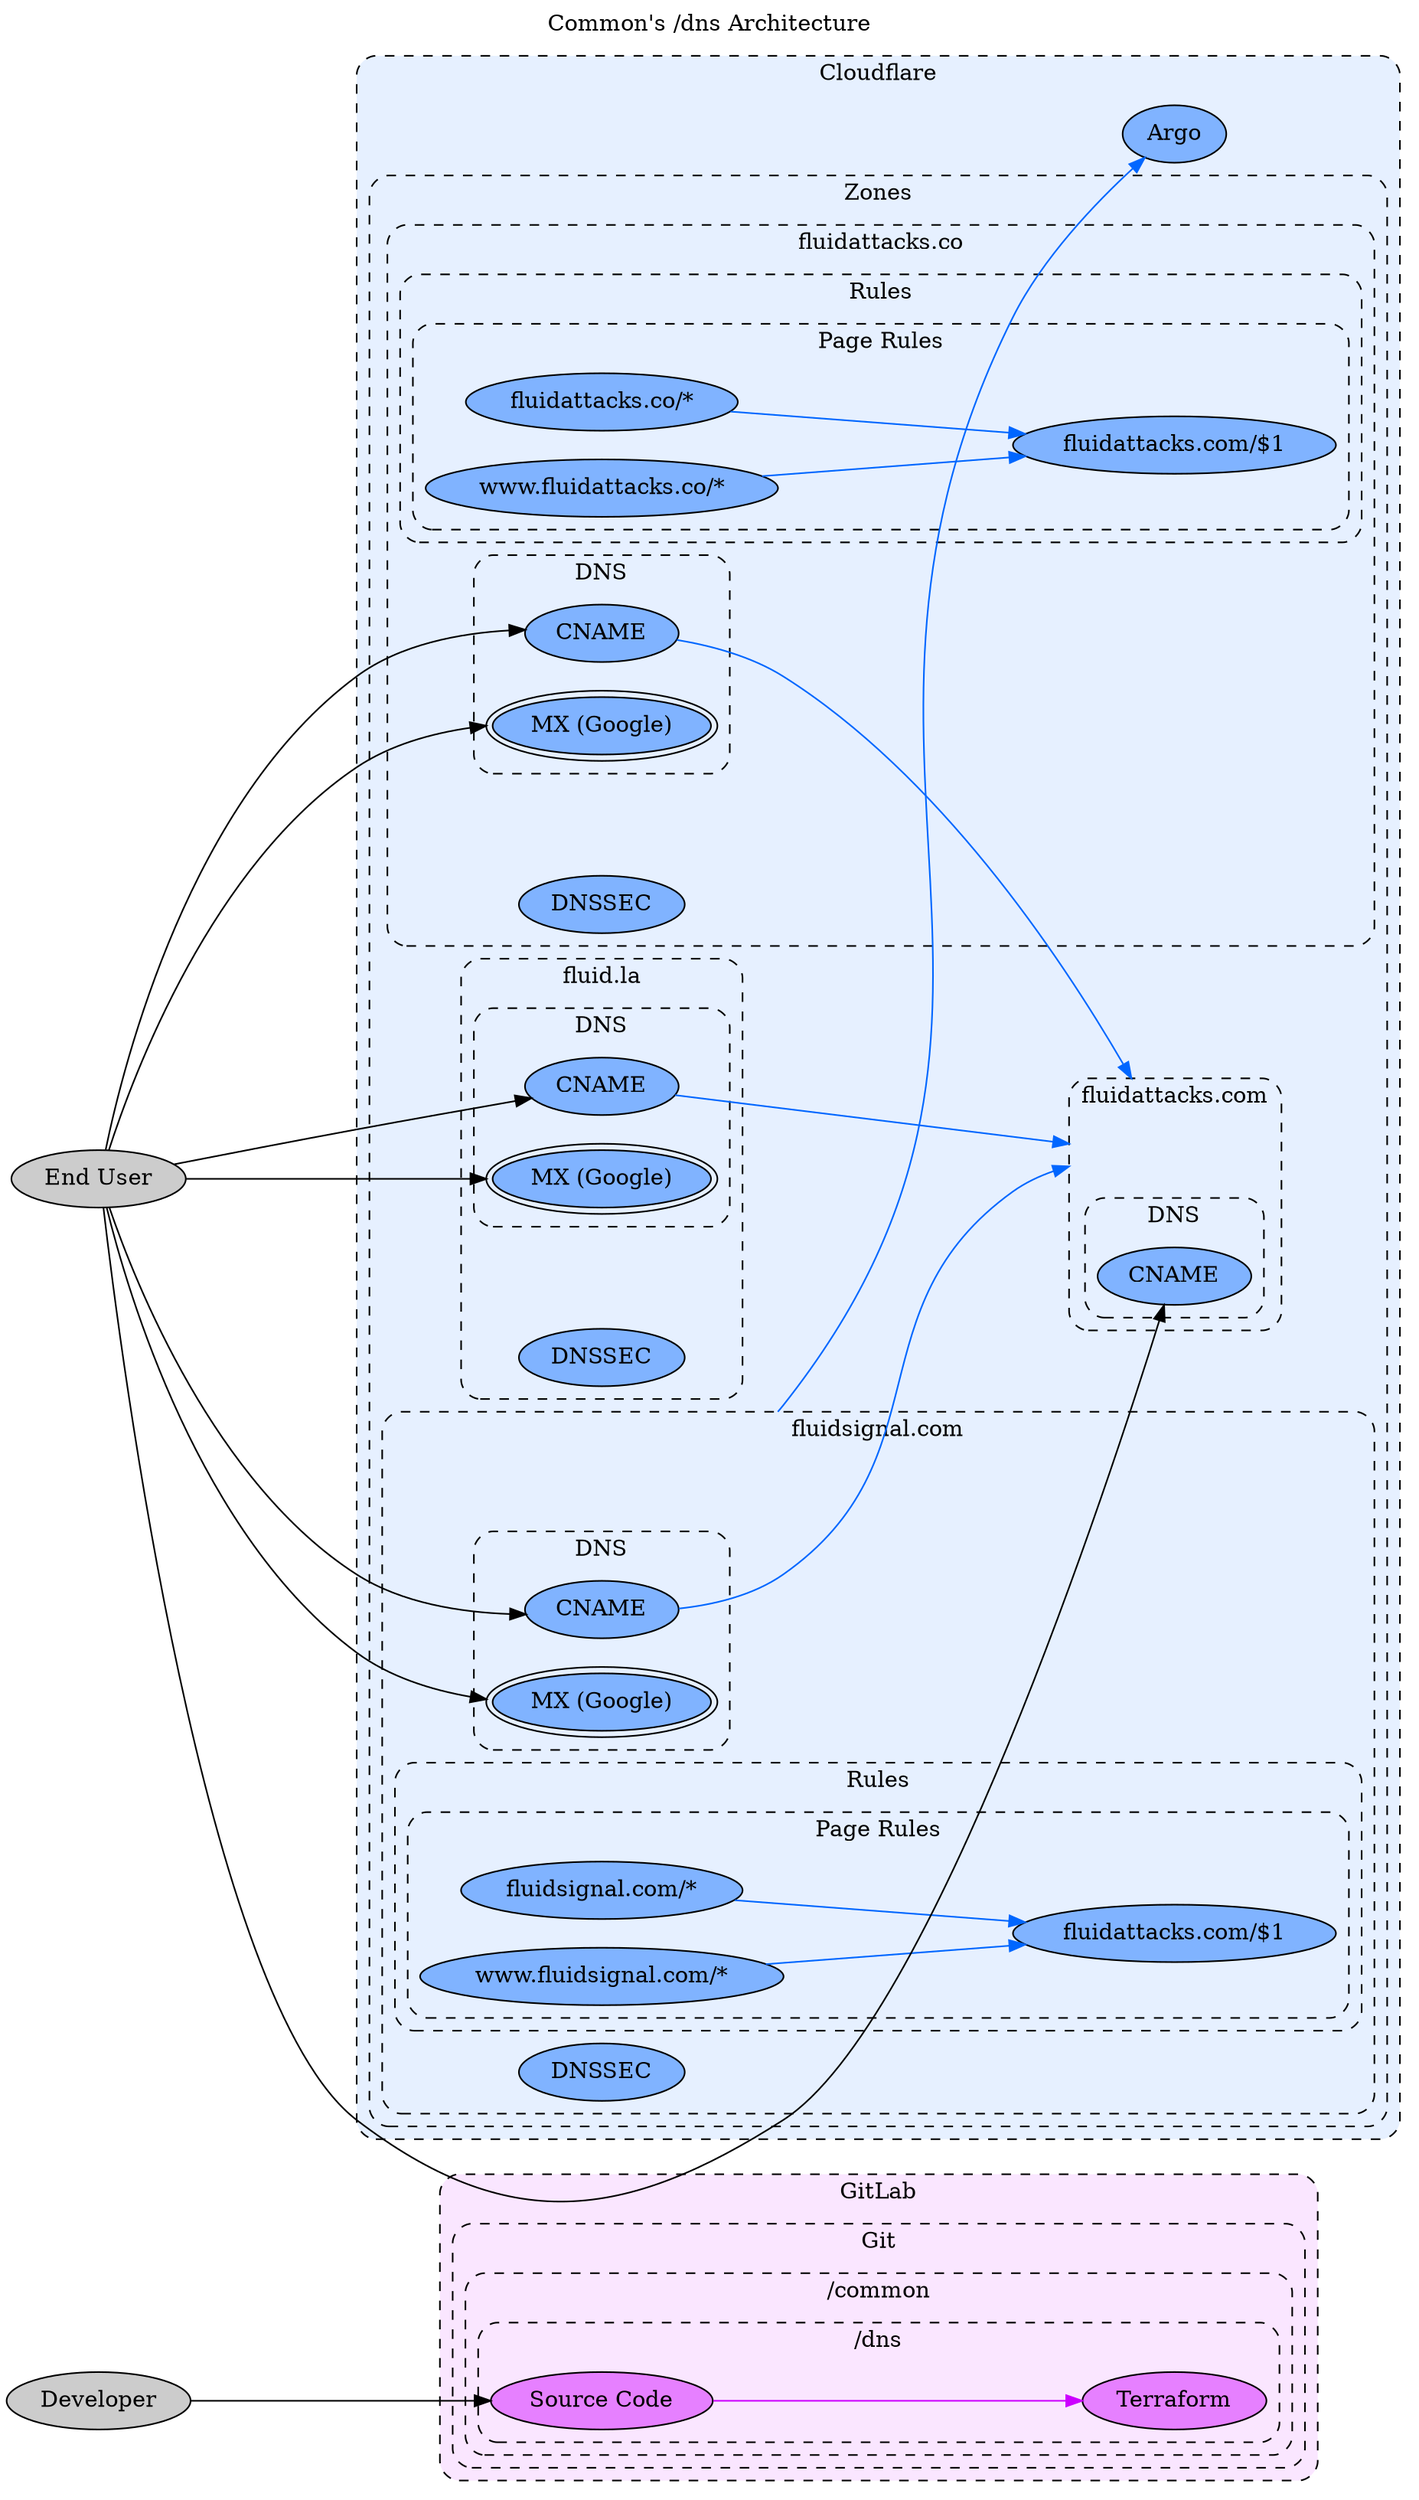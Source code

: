 // SPDX-FileCopyrightText: 2022 Fluid Attacks <development@fluidattacks.com>
//
// SPDX-License-Identifier: MPL-2.0

digraph status {
  label="Common's /dns Architecture"
  labelloc="t"
  compound="true"
  concentrate="true"
  layout="dot"
  scale="scalexy"
  rankdir="LR"
  ranksep="2.0"

  node[style="filled"]
  graph[style="dashed,rounded"]

  subgraph cluster_gitlab {
    label="GitLab"
    bgcolor="0.8 0.1 1.0"
    node[fillcolor="0.8 0.5 1.0"]

    subgraph cluster_gitlab_git {
      label="Git"

      subgraph cluster_gitlab_git_common {
        label="/common"

        subgraph cluster_gitlab_git_common_dns {
          label="/dns"

          gitlab_git_common_dns[label="Source Code"]
          gitlab_git_common_dns_terraform[label="Terraform"]
        }
      }
    }
  }

  subgraph cluster_cloudflare {
    label="Cloudflare"
    bgcolor="0.6 0.1 1.0"
    node[fillcolor="0.6 0.5 1.0"]

    cloudflare_argo[label="Argo"]

    subgraph cluster_cloudflare_zones {
      label="Zones"

      subgraph cluster_cloudflare_zone_fluid_la {
        label="fluid.la"

        cluster_cloudflare_zone_fluid_la[label="" style="invis"]
        cloudflare_zone_fluid_la_dnssec[label="DNSSEC"]

        subgraph cluster_cloudflare_zone_fluid_la_dns {
          label="DNS"

          cloudflare_zone_fluid_la_dns_cname[label="CNAME"]
          cloudflare_zone_fluid_la_dns_mx[label="MX (Google)" peripheries="2"]
        }
      }

      subgraph cluster_cloudflare_zone_fluidattacks_co {
        label="fluidattacks.co"

        cluster_cloudflare_zone_fluidattacks_co[label="" style="invis"]
        cloudflare_zone_fluidattacks_co_dnssec[label="DNSSEC"]

        subgraph cluster_cloudflare_zone_fluidattacks_co_dns {
          label="DNS"

          cloudflare_zone_fluidattacks_co_dns_cname[label="CNAME"]
          cloudflare_zone_fluidattacks_co_dns_mx[label="MX (Google)" peripheries="2"]
        }

        subgraph cluster_cloudflare_zone_fluidattacks_co_rules {
          label="Rules"

          subgraph cluster_cloudflare_zone_fluidattacks_co_rules_page {
            label="Page Rules"

            cloudflare_zone_fluidattacks_co_rules_page[label="fluidattacks.co/*"]
            cloudflare_zone_fluidattacks_co_rules_page_www[label="www.fluidattacks.co/*"]
            cloudflare_zone_fluidattacks_co_rules_page_forward[label="fluidattacks.com/$1"]
          }
        }
      }

      subgraph cluster_cloudflare_zone_fluidattacks_com {
        label="fluidattacks.com"

        cluster_cloudflare_zone_fluidattacks_com[label="" style="invis"]

        subgraph cluster_cloudflare_zone_fluidattacks_com_dns {
          label="DNS"

          cloudflare_zone_fluidattacks_com_dns_cname[label="CNAME"]
        }
      }

      subgraph cluster_cloudflare_zone_fluidsignal_com {
        label="fluidsignal.com"

        cluster_cloudflare_zone_fluidsignal_com[label="" style="invis"]
        cloudflare_zone_fluidsignal_com_dnssec[label="DNSSEC"]

        subgraph cluster_cloudflare_zone_fluidsignal_com_dns {
          label="DNS"

          cloudflare_zone_fluidsignal_com_dns_cname[label="CNAME"]
          cloudflare_zone_fluidsignal_com_dns_mx[label="MX (Google)" peripheries="2"]
        }

        subgraph cluster_cloudflare_zone_fluidsignal_com_rules {
          label="Rules"

          subgraph cluster_cloudflare_zone_fluidsignal_com_rules_page {
            label="Page Rules"

            cloudflare_zone_fluidsignal_com_rules_page[label="fluidsignal.com/*"]
            cloudflare_zone_fluidsignal_com_rules_page_www[label="www.fluidsignal.com/*"]
            cloudflare_zone_fluidsignal_com_rules_page_forward[label="fluidattacks.com/$1"]
          }
        }
      }
    }
  }

  edge[color="0.6 1.0 1.0"]
  cloudflare_zone_fluid_la_dns_cname -> cluster_cloudflare_zone_fluidattacks_com[lhead="cluster_cloudflare_zone_fluidattacks_com"]
  cloudflare_zone_fluidattacks_co_dns_cname -> cluster_cloudflare_zone_fluidattacks_com[lhead="cluster_cloudflare_zone_fluidattacks_com"]
  cloudflare_zone_fluidattacks_co_rules_page -> cloudflare_zone_fluidattacks_co_rules_page_forward[]
  cloudflare_zone_fluidattacks_co_rules_page_www -> cloudflare_zone_fluidattacks_co_rules_page_forward[]
  cloudflare_zone_fluidsignal_com_dns_cname -> cluster_cloudflare_zone_fluidattacks_com[lhead="cluster_cloudflare_zone_fluidattacks_com"]
  cloudflare_zone_fluidsignal_com_rules_page -> cloudflare_zone_fluidsignal_com_rules_page_forward[]
  cloudflare_zone_fluidsignal_com_rules_page_www -> cloudflare_zone_fluidsignal_com_rules_page_forward[]
  cluster_cloudflare_zone_fluidsignal_com -> cloudflare_argo[ltail="cluster_cloudflare_zone_fluidsignal_com"]

  edge[color="0.8 1.0 1.0"]
  gitlab_git_common_dns -> gitlab_git_common_dns_terraform[]

  node[fillcolor="0.0 0.0 0.8"]
  developer[label="Developer"]
  end_user[label="End User"]

  edge[color="0.0 0.0 0.0"]
  developer -> gitlab_git_common_dns[]
  end_user -> cloudflare_zone_fluid_la_dns_cname[]
  end_user -> cloudflare_zone_fluid_la_dns_mx[]
  end_user -> cloudflare_zone_fluidattacks_co_dns_cname[]
  end_user -> cloudflare_zone_fluidattacks_co_dns_mx[]
  end_user -> cloudflare_zone_fluidattacks_com_dns_cname[]
  end_user -> cloudflare_zone_fluidsignal_com_dns_cname[]
  end_user -> cloudflare_zone_fluidsignal_com_dns_mx[]
}
